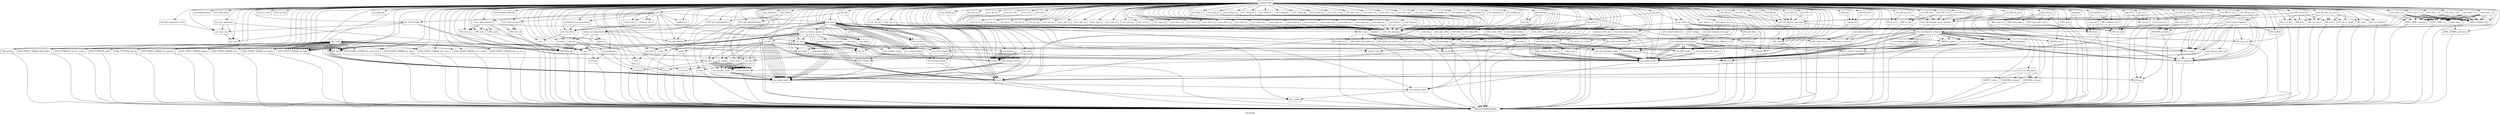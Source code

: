 digraph "Call graph" {
	label="Call graph";

	Node0x559e9788ca10 [shape=record,label="{external node}"];
	Node0x559e9788ca10 -> Node0x559e978a90b0;
	Node0x559e9788ca10 -> Node0x559e978e1b00;
	Node0x559e9788ca10 -> Node0x559e978a7a50;
	Node0x559e9788ca10 -> Node0x559e978a7ac0;
	Node0x559e9788ca10 -> Node0x559e978a7b30;
	Node0x559e9788ca10 -> Node0x559e978a7c40;
	Node0x559e9788ca10 -> Node0x559e978a7d50;
	Node0x559e9788ca10 -> Node0x559e978e1da0;
	Node0x559e9788ca10 -> Node0x559e978a7d80;
	Node0x559e9788ca10 -> Node0x559e978a7ed0;
	Node0x559e9788ca10 -> Node0x559e978a7f40;
	Node0x559e9788ca10 -> Node0x559e978a7fb0;
	Node0x559e9788ca10 -> Node0x559e978e1b30;
	Node0x559e9788ca10 -> Node0x559e978e1d30;
	Node0x559e9788ca10 -> Node0x559e978a7890;
	Node0x559e9788ca10 -> Node0x559e978a80f0;
	Node0x559e9788ca10 -> Node0x559e97904f50;
	Node0x559e9788ca10 -> Node0x559e97904ff0;
	Node0x559e9788ca10 -> Node0x559e979054a0;
	Node0x559e9788ca10 -> Node0x559e97905510;
	Node0x559e9788ca10 -> Node0x559e97905580;
	Node0x559e9788ca10 -> Node0x559e979055b0;
	Node0x559e9788ca10 -> Node0x559e97905720;
	Node0x559e9788ca10 -> Node0x559e97905750;
	Node0x559e9788ca10 -> Node0x559e979057c0;
	Node0x559e9788ca10 -> Node0x559e97905d10;
	Node0x559e9788ca10 -> Node0x559e97905db0;
	Node0x559e9788ca10 -> Node0x559e97905e20;
	Node0x559e9788ca10 -> Node0x559e97905ec0;
	Node0x559e9788ca10 -> Node0x559e97905ef0;
	Node0x559e9788ca10 -> Node0x559e97905f20;
	Node0x559e9788ca10 -> Node0x559e97880980;
	Node0x559e9788ca10 -> Node0x559e978809f0;
	Node0x559e9788ca10 -> Node0x559e97881420;
	Node0x559e9788ca10 -> Node0x559e97881490;
	Node0x559e9788ca10 -> Node0x559e97881570;
	Node0x559e9788ca10 -> Node0x559e978815a0;
	Node0x559e9788ca10 -> Node0x559e97881710;
	Node0x559e9788ca10 -> Node0x559e97881740;
	Node0x559e9788ca10 -> Node0x559e97881820;
	Node0x559e9788ca10 -> Node0x559e97881850;
	Node0x559e9788ca10 -> Node0x559e97b10110;
	Node0x559e9788ca10 -> Node0x559e97b10140;
	Node0x559e9788ca10 -> Node0x559e97b101f0;
	Node0x559e9788ca10 -> Node0x559e97b10260;
	Node0x559e9788ca10 -> Node0x559e97b102d0;
	Node0x559e9788ca10 -> Node0x559e97b10340;
	Node0x559e9788ca10 -> Node0x559e97b103b0;
	Node0x559e9788ca10 -> Node0x559e97b10420;
	Node0x559e9788ca10 -> Node0x559e97b10490;
	Node0x559e9788ca10 -> Node0x559e97b10500;
	Node0x559e9788ca10 -> Node0x559e97b10570;
	Node0x559e9788ca10 -> Node0x559e97b105e0;
	Node0x559e9788ca10 -> Node0x559e97b10650;
	Node0x559e9788ca10 -> Node0x559e97b106c0;
	Node0x559e9788ca10 -> Node0x559e97b10f40;
	Node0x559e9788ca10 -> Node0x559e97b10fb0;
	Node0x559e9788ca10 -> Node0x559e97b11020;
	Node0x559e9788ca10 -> Node0x559e97b11090;
	Node0x559e9788ca10 -> Node0x559e97b11400;
	Node0x559e9788ca10 -> Node0x559e97b114a0;
	Node0x559e9788ca10 -> Node0x559e97b11430;
	Node0x559e9788ca10 -> Node0x559e97b11580;
	Node0x559e9788ca10 -> Node0x559e97b11650;
	Node0x559e9788ca10 -> Node0x559e97b116c0;
	Node0x559e9788ca10 -> Node0x559e978a7cb0;
	Node0x559e9788ca10 -> Node0x559e978a7ba0;
	Node0x559e9788ca10 -> Node0x559e978a7900;
	Node0x559e9788ca10 -> Node0x559e97880c10;
	Node0x559e9788ca10 -> Node0x559e978e1ad0;
	Node0x559e9788ca10 -> Node0x559e97880d60;
	Node0x559e9788ca10 -> Node0x559e97880e40;
	Node0x559e9788ca10 -> Node0x559e97880eb0;
	Node0x559e9788ca10 -> Node0x559e978a79e0;
	Node0x559e9788ca10 -> Node0x559e97880fb0;
	Node0x559e9788ca10 -> Node0x559e978a8020;
	Node0x559e9788ca10 -> Node0x559e97881050;
	Node0x559e9788ca10 -> Node0x559e978a7e30;
	Node0x559e9788ca10 -> Node0x559e97881150;
	Node0x559e9788ca10 -> Node0x559e978811c0;
	Node0x559e9788ca10 -> Node0x559e97881290;
	Node0x559e9788ca10 -> Node0x559e97881330;
	Node0x559e9788ca10 -> Node0x559e978813a0;
	Node0x559e9788ca10 -> Node0x559e978e6380;
	Node0x559e9788ca10 -> Node0x559e978e6420;
	Node0x559e9788ca10 -> Node0x559e978e1c50;
	Node0x559e9788ca10 -> Node0x559e978e6490;
	Node0x559e9788ca10 -> Node0x559e978e6700;
	Node0x559e9788ca10 -> Node0x559e978a7970;
	Node0x559e9788ca10 -> Node0x559e978e6920;
	Node0x559e9788ca10 -> Node0x559e978e69c0;
	Node0x559e9788ca10 -> Node0x559e978e6a60;
	Node0x559e9788ca10 -> Node0x559e978e1cc0;
	Node0x559e9788ca10 -> Node0x559e978e72d0;
	Node0x559e9788ca10 -> Node0x559e978e73b0;
	Node0x559e9788ca10 -> Node0x559e978e7410;
	Node0x559e9788ca10 -> Node0x559e978e7650;
	Node0x559e9788ca10 -> Node0x559e978e7840;
	Node0x559e9788ca10 -> Node0x559e978e7870;
	Node0x559e9788ca10 -> Node0x559e978e7920;
	Node0x559e9788ca10 -> Node0x559e978e7aa0;
	Node0x559e9788ca10 -> Node0x559e978e1ba0;
	Node0x559e9788ca10 -> Node0x559e978e6b30;
	Node0x559e9788ca10 -> Node0x559e978e6730;
	Node0x559e9788ca10 -> Node0x559e97880d90;
	Node0x559e9788ca10 -> Node0x559e978e7bd0;
	Node0x559e9788ca10 -> Node0x559e978e8100;
	Node0x559e9788ca10 -> Node0x559e978e7c70;
	Node0x559e9788ca10 -> Node0x559e978e8360;
	Node0x559e9788ca10 -> Node0x559e978e7c00;
	Node0x559e9788ca10 -> Node0x559e978e8550;
	Node0x559e9788ca10 -> Node0x559e978e7d20;
	Node0x559e9788ca10 -> Node0x559e978e85f0;
	Node0x559e9788ca10 -> Node0x559e978e7d90;
	Node0x559e9788ca10 -> Node0x559e978e8750;
	Node0x559e9788ca10 -> Node0x559e978e7f10;
	Node0x559e9788ca10 -> Node0x559e978e88d0;
	Node0x559e9788ca10 -> Node0x559e978e7f80;
	Node0x559e9788ca10 -> Node0x559e978e89e0;
	Node0x559e9788ca10 -> Node0x559e978e7ff0;
	Node0x559e9788ca10 -> Node0x559e978e8ad0;
	Node0x559e9788ca10 -> Node0x559e978e8060;
	Node0x559e9788ca10 -> Node0x559e978e8170;
	Node0x559e9788ca10 -> Node0x559e978e8b70;
	Node0x559e9788ca10 -> Node0x559e978e81a0;
	Node0x559e9788ca10 -> Node0x559e978e8970;
	Node0x559e9788ca10 -> Node0x559e978e8690;
	Node0x559e9788ca10 -> Node0x559e978e8400;
	Node0x559e9788ca10 -> Node0x559e978e8390;
	Node0x559e9788ca10 -> Node0x559e978e84b0;
	Node0x559e9788ca10 -> Node0x559e978e8210;
	Node0x559e9788ca10 -> Node0x559e978e8de0;
	Node0x559e9788ca10 -> Node0x559e978e8eb0;
	Node0x559e9788ca10 -> Node0x559e978e8ee0;
	Node0x559e9788ca10 -> Node0x559e978e91e0;
	Node0x559e9788ca10 -> Node0x559e978e52d0;
	Node0x559e9788ca10 -> Node0x559e978e5300;
	Node0x559e9788ca10 -> Node0x559e978e5370;
	Node0x559e9788ca10 -> Node0x559e978e54a0;
	Node0x559e9788ca10 -> Node0x559e978e55f0;
	Node0x559e9788ca10 -> Node0x559e978e5620;
	Node0x559e9788ca10 -> Node0x559e978e5790;
	Node0x559e9788ca10 -> Node0x559e978e57c0;
	Node0x559e9788ca10 -> Node0x559e978e5830;
	Node0x559e9788ca10 -> Node0x559e978e5a00;
	Node0x559e9788ca10 -> Node0x559e978e5aa0;
	Node0x559e9788ca10 -> Node0x559e978e5b40;
	Node0x559e9788ca10 -> Node0x559e978e5be0;
	Node0x559e9788ca10 -> Node0x559e978e5c80;
	Node0x559e9788ca10 -> Node0x559e978e5d20;
	Node0x559e9788ca10 -> Node0x559e978e5dc0;
	Node0x559e9788ca10 -> Node0x559e978e5e60;
	Node0x559e9788ca10 -> Node0x559e978e5f00;
	Node0x559e9788ca10 -> Node0x559e978e5fa0;
	Node0x559e9788ca10 -> Node0x559e978e6040;
	Node0x559e9788ca10 -> Node0x559e978e60e0;
	Node0x559e9788ca10 -> Node0x559e978e6180;
	Node0x559e9788ca10 -> Node0x559e978e6220;
	Node0x559e9788ca10 -> Node0x559e9789dbe0;
	Node0x559e9788ca10 -> Node0x559e9789dc80;
	Node0x559e9788ca10 -> Node0x559e9789dd20;
	Node0x559e9788ca10 -> Node0x559e9789ddc0;
	Node0x559e9788ca10 -> Node0x559e9789de60;
	Node0x559e9788ca10 -> Node0x559e9789df00;
	Node0x559e9788ca10 -> Node0x559e9789dfa0;
	Node0x559e9788ca10 -> Node0x559e9789e040;
	Node0x559e9788ca10 -> Node0x559e9789e0e0;
	Node0x559e9788ca10 -> Node0x559e9789e180;
	Node0x559e9788ca10 -> Node0x559e9789e220;
	Node0x559e9788ca10 -> Node0x559e9789e2c0;
	Node0x559e9788ca10 -> Node0x559e9789e360;
	Node0x559e9788ca10 -> Node0x559e9789e400;
	Node0x559e9788ca10 -> Node0x559e9789e4a0;
	Node0x559e9788ca10 -> Node0x559e9789e540;
	Node0x559e9788ca10 -> Node0x559e9789e5e0;
	Node0x559e9788ca10 -> Node0x559e9789e680;
	Node0x559e9788ca10 -> Node0x559e9789e720;
	Node0x559e9788ca10 -> Node0x559e9789e7c0;
	Node0x559e9788ca10 -> Node0x559e9789e860;
	Node0x559e9788ca10 -> Node0x559e9789e900;
	Node0x559e9788ca10 -> Node0x559e9789e9a0;
	Node0x559e9788ca10 -> Node0x559e9789ea40;
	Node0x559e9788ca10 -> Node0x559e9789eae0;
	Node0x559e9788ca10 -> Node0x559e9789eb80;
	Node0x559e9788ca10 -> Node0x559e9789ec20;
	Node0x559e9788ca10 -> Node0x559e9789ecc0;
	Node0x559e9788ca10 -> Node0x559e9789ed60;
	Node0x559e9788ca10 -> Node0x559e9789ee00;
	Node0x559e9788ca10 -> Node0x559e9789eea0;
	Node0x559e9788ca10 -> Node0x559e9789ef40;
	Node0x559e9788ca10 -> Node0x559e9789efe0;
	Node0x559e9788ca10 -> Node0x559e9789f080;
	Node0x559e9788ca10 -> Node0x559e9789f120;
	Node0x559e9788ca10 -> Node0x559e9789f1c0;
	Node0x559e9788ca10 -> Node0x559e978e75e0;
	Node0x559e9788ca10 -> Node0x559e9789f290;
	Node0x559e9788ca10 -> Node0x559e9789f330;
	Node0x559e9788ca10 -> Node0x559e9789f3d0;
	Node0x559e9788ca10 -> Node0x559e9789f590;
	Node0x559e9788ca10 -> Node0x559e9789f5c0;
	Node0x559e9788ca10 -> Node0x559e9789f730;
	Node0x559e9788ca10 -> Node0x559e9789f830;
	Node0x559e9788ca10 -> Node0x559e9789f860;
	Node0x559e9788ca10 -> Node0x559e9789f9a0;
	Node0x559e9788ca10 -> Node0x559e9789fab0;
	Node0x559e9788ca10 -> Node0x559e9789fae0;
	Node0x559e9788ca10 -> Node0x559e9789fbe0;
	Node0x559e9788ca10 -> Node0x559e9789fd40;
	Node0x559e9788ca10 -> Node0x559e9789fdb0;
	Node0x559e9788ca10 -> Node0x559e9789ff10;
	Node0x559e9788ca10 -> Node0x559e9789ff40;
	Node0x559e9788ca10 -> Node0x559e978a0000;
	Node0x559e9788ca10 -> Node0x559e978a00c0;
	Node0x559e9788ca10 -> Node0x559e978a01c0;
	Node0x559e9788ca10 -> Node0x559e978a0340;
	Node0x559e9788ca10 -> Node0x559e978a0370;
	Node0x559e9788ca10 -> Node0x559e978a03e0;
	Node0x559e9788ca10 -> Node0x559e978a0530;
	Node0x559e9788ca10 -> Node0x559e978a05a0;
	Node0x559e9788ca10 -> Node0x559e978a06f0;
	Node0x559e9788ca10 -> Node0x559e978a0760;
	Node0x559e9788ca10 -> Node0x559e978a08f0;
	Node0x559e9788ca10 -> Node0x559e978a0990;
	Node0x559e9788ca10 -> Node0x559e978a0a00;
	Node0x559e9788ca10 -> Node0x559e978a0af0;
	Node0x559e9788ca10 -> Node0x559e978a0b20;
	Node0x559e9788ca10 -> Node0x559e978a0c20;
	Node0x559e9788ca10 -> Node0x559e978a0cc0;
	Node0x559e9788ca10 -> Node0x559e978a0c50;
	Node0x559e9788ca10 -> Node0x559e978a0e50;
	Node0x559e9788ca10 -> Node0x559e978a1090;
	Node0x559e9788ca10 -> Node0x559e978a1100;
	Node0x559e9788ca10 -> Node0x559e978a1130;
	Node0x559e9788ca10 -> Node0x559e978a11e0;
	Node0x559e9788ca10 -> Node0x559e978a13f0;
	Node0x559e9788ca10 -> Node0x559e978a1460;
	Node0x559e9788ca10 -> Node0x559e978a1490;
	Node0x559e9788ca10 -> Node0x559e978a16c0;
	Node0x559e9788ca10 -> Node0x559e978a1790;
	Node0x559e9788ca10 -> Node0x559e978a1890;
	Node0x559e9788ca10 -> Node0x559e978a18c0;
	Node0x559e9788ca10 -> Node0x559e978a1a40;
	Node0x559e9788ca10 -> Node0x559e978a1bc0;
	Node0x559e9788ca10 -> Node0x559e978a1d40;
	Node0x559e9788ca10 -> Node0x559e978a1ec0;
	Node0x559e9788ca10 -> Node0x559e9789f400;
	Node0x559e9788ca10 -> Node0x559e978a2360;
	Node0x559e9788ca10 -> Node0x559e978a2860;
	Node0x559e9788ca10 -> Node0x559e9789fc80;
	Node0x559e9788ca10 -> Node0x559e978a29f0;
	Node0x559e9788ca10 -> Node0x559e978a2b60;
	Node0x559e9788ca10 -> Node0x559e9796a1e0;
	Node0x559e9788ca10 -> Node0x559e9789fe50;
	Node0x559e9788ca10 -> Node0x559e9796a430;
	Node0x559e9788ca10 -> Node0x559e9796a4a0;
	Node0x559e9788ca10 -> Node0x559e9789fa40;
	Node0x559e9788ca10 -> Node0x559e9796a710;
	Node0x559e978e1b00 [shape=record,label="{main}"];
	Node0x559e978e1b00 -> Node0x559e978e1ad0;
	Node0x559e978e1b00 -> Node0x559e978e1ba0;
	Node0x559e978e1b00 -> Node0x559e978e1b30;
	Node0x559e978e1b00 -> Node0x559e978e1c50;
	Node0x559e978e1b00 -> Node0x559e978a90b0;
	Node0x559e978e1b00 -> Node0x559e978e1cc0;
	Node0x559e978e1b00 -> Node0x559e978e1d30;
	Node0x559e978e1b00 -> Node0x559e978e1da0;
	Node0x559e978e1b00 -> Node0x559e978a7890;
	Node0x559e978e1b00 -> Node0x559e978a7900;
	Node0x559e978e1b00 -> Node0x559e978a7970;
	Node0x559e978e1b00 -> Node0x559e978a79e0;
	Node0x559e978a90b0 [shape=record,label="{setup_tests}"];
	Node0x559e978a7a50 [shape=record,label="{llvm.dbg.declare}"];
	Node0x559e978a7ac0 [shape=record,label="{llvm.dbg.label}"];
	Node0x559e979054a0 [shape=record,label="{opt_getprog}"];
	Node0x559e97905510 [shape=record,label="{opt_init}"];
	Node0x559e97905510 -> Node0x559e97905580;
	Node0x559e97905510 -> Node0x559e978a80f0;
	Node0x559e97905510 -> Node0x559e978a7d50;
	Node0x559e97905510 -> Node0x559e978a7d50;
	Node0x559e97905510 -> Node0x559e978a7d50;
	Node0x559e97905510 -> Node0x559e979055b0;
	Node0x559e97905510 -> Node0x559e978a7d50;
	Node0x559e97905510 -> Node0x559e978a7d50;
	Node0x559e97905510 -> Node0x559e978a7d50;
	Node0x559e97905580 [shape=record,label="{opt_begin}"];
	Node0x559e979055b0 [shape=record,label="{strcmp}"];
	Node0x559e979055b0 -> Node0x559e978a6500;
	Node0x559e97905720 [shape=record,label="{opt_format_error}"];
	Node0x559e97905720 -> Node0x559e978a7d80;
	Node0x559e97905720 -> Node0x559e978a7d80;
	Node0x559e97905720 -> Node0x559e978a7d80;
	Node0x559e97905750 [shape=record,label="{opt_format}"];
	Node0x559e97905750 -> Node0x559e97905720;
	Node0x559e97905750 -> Node0x559e97905720;
	Node0x559e97905750 -> Node0x559e97905720;
	Node0x559e97905750 -> Node0x559e979055b0;
	Node0x559e97905750 -> Node0x559e979055b0;
	Node0x559e97905750 -> Node0x559e97905720;
	Node0x559e97905750 -> Node0x559e97905720;
	Node0x559e97905750 -> Node0x559e97905720;
	Node0x559e97905750 -> Node0x559e97905720;
	Node0x559e97905750 -> Node0x559e97905720;
	Node0x559e97905750 -> Node0x559e97905720;
	Node0x559e97905750 -> Node0x559e979055b0;
	Node0x559e97905750 -> Node0x559e979055b0;
	Node0x559e97905750 -> Node0x559e97905720;
	Node0x559e97905750 -> Node0x559e979055b0;
	Node0x559e97905750 -> Node0x559e979055b0;
	Node0x559e97905750 -> Node0x559e97905720;
	Node0x559e97905750 -> Node0x559e979055b0;
	Node0x559e97905750 -> Node0x559e979055b0;
	Node0x559e97905750 -> Node0x559e979055b0;
	Node0x559e97905750 -> Node0x559e979055b0;
	Node0x559e97905750 -> Node0x559e97905720;
	Node0x559e979057c0 [shape=record,label="{opt_cipher}"];
	Node0x559e979057c0 -> Node0x559e97905d10;
	Node0x559e979057c0 -> Node0x559e978a7d80;
	Node0x559e97905db0 [shape=record,label="{opt_md}"];
	Node0x559e97905db0 -> Node0x559e97905e20;
	Node0x559e97905db0 -> Node0x559e978a7d80;
	Node0x559e978e5930 [shape=record,label="{test_fail_message}"];
	Node0x559e978e5930 -> Node0x559e978e9180;
	Node0x559e978e5a00 [shape=record,label="{test_int_ne}"];
	Node0x559e978e5a00 -> Node0x559e978e5930;
	Node0x559e978e5aa0 [shape=record,label="{test_int_lt}"];
	Node0x559e978e5aa0 -> Node0x559e978e5930;
	Node0x559e978e5b40 [shape=record,label="{test_int_le}"];
	Node0x559e978e5b40 -> Node0x559e978e5930;
	Node0x559e978e5be0 [shape=record,label="{test_int_gt}"];
	Node0x559e978e5be0 -> Node0x559e978e5930;
	Node0x559e978e5c80 [shape=record,label="{test_int_ge}"];
	Node0x559e978e5c80 -> Node0x559e978e5930;
	Node0x559e978e5d20 [shape=record,label="{test_uint_eq}"];
	Node0x559e978e5d20 -> Node0x559e978e5930;
	Node0x559e978e5dc0 [shape=record,label="{test_uint_ne}"];
	Node0x559e978e5dc0 -> Node0x559e978e5930;
	Node0x559e978e5e60 [shape=record,label="{test_uint_lt}"];
	Node0x559e978e5e60 -> Node0x559e978e5930;
	Node0x559e978e5f00 [shape=record,label="{test_uint_le}"];
	Node0x559e978e5f00 -> Node0x559e978e5930;
	Node0x559e978e5fa0 [shape=record,label="{test_uint_gt}"];
	Node0x559e978e5fa0 -> Node0x559e978e5930;
	Node0x559e978e6040 [shape=record,label="{test_uint_ge}"];
	Node0x559e978e6040 -> Node0x559e978e5930;
	Node0x559e978e60e0 [shape=record,label="{test_char_eq}"];
	Node0x559e978e60e0 -> Node0x559e978e5930;
	Node0x559e978e6180 [shape=record,label="{test_char_ne}"];
	Node0x559e978e6180 -> Node0x559e978e5930;
	Node0x559e978e6220 [shape=record,label="{test_char_lt}"];
	Node0x559e978e6220 -> Node0x559e978e5930;
	Node0x559e9789e0e0 [shape=record,label="{test_uchar_ge}"];
	Node0x559e9789e0e0 -> Node0x559e978e5930;
	Node0x559e9789e180 [shape=record,label="{test_long_eq}"];
	Node0x559e9789e180 -> Node0x559e978e5930;
	Node0x559e9789e220 [shape=record,label="{test_long_ne}"];
	Node0x559e9789e220 -> Node0x559e978e5930;
	Node0x559e9789e2c0 [shape=record,label="{test_long_lt}"];
	Node0x559e9789e2c0 -> Node0x559e978e5930;
	Node0x559e9789e360 [shape=record,label="{test_long_le}"];
	Node0x559e9789e360 -> Node0x559e978e5930;
	Node0x559e9789e400 [shape=record,label="{test_long_gt}"];
	Node0x559e9789e400 -> Node0x559e978e5930;
	Node0x559e9789e4a0 [shape=record,label="{test_long_ge}"];
	Node0x559e9789e4a0 -> Node0x559e978e5930;
	Node0x559e9789e540 [shape=record,label="{test_ulong_eq}"];
	Node0x559e9789e540 -> Node0x559e978e5930;
	Node0x559e9789e5e0 [shape=record,label="{test_ulong_ne}"];
	Node0x559e9789e5e0 -> Node0x559e978e5930;
	Node0x559e9789e680 [shape=record,label="{test_ulong_lt}"];
	Node0x559e9789e680 -> Node0x559e978e5930;
	Node0x559e9789e720 [shape=record,label="{test_ulong_le}"];
	Node0x559e9789e720 -> Node0x559e978e5930;
	Node0x559e978a7f40 [shape=record,label="{llvm.va_end}"];
	Node0x559e978a7fb0 [shape=record,label="{test_printf_stdout}"];
	Node0x559e978a7fb0 -> Node0x559e978a8020;
	Node0x559e978e1b30 [shape=record,label="{test_printf_stderr}"];
	Node0x559e978e1b30 -> Node0x559e978a7e30;
	Node0x559e978e1d30 [shape=record,label="{cleanup_tests}"];
	Node0x559e97905d10 [shape=record,label="{EVP_get_cipherbyname}"];
	Node0x559e97905d10 -> Node0x559e978a6500;
	Node0x559e978a7890 [shape=record,label="{test_get_options}"];
	Node0x559e978a80f0 [shape=record,label="{opt_progname}"];
	Node0x559e978a80f0 -> Node0x559e97904f50;
	Node0x559e978a80f0 -> Node0x559e97904ff0;
	Node0x559e97904f50 [shape=record,label="{strlen}"];
	Node0x559e97904f50 -> Node0x559e978a6500;
	Node0x559e97904ff0 [shape=record,label="{strncpy}"];
	Node0x559e97904ff0 -> Node0x559e978a6500;
	Node0x559e978e84b0 [shape=record,label="{BIO_copy_next_retry}"];
	Node0x559e978e84b0 -> Node0x559e978a6500;
	Node0x559e978e8210 [shape=record,label="{BIO_get_data}"];
	Node0x559e978e8210 -> Node0x559e978a6500;
	Node0x559e978e82c0 [shape=record,label="{write_string}"];
	Node0x559e978e82c0 -> Node0x559e978e8de0;
	Node0x559e978e8de0 [shape=record,label="{BIO_write_ex}"];
	Node0x559e978e8de0 -> Node0x559e978a6500;
	Node0x559e978e8eb0 [shape=record,label="{test_fail_message_prefix}"];
	Node0x559e978e8eb0 -> Node0x559e978e1b30;
	Node0x559e978e8eb0 -> Node0x559e978e1b30;
	Node0x559e978e8eb0 -> Node0x559e978e1b30;
	Node0x559e978e8eb0 -> Node0x559e978e1b30;
	Node0x559e978e8eb0 -> Node0x559e978e1b30;
	Node0x559e978e8eb0 -> Node0x559e978e1b30;
	Node0x559e978e8ee0 [shape=record,label="{test_info_c90}"];
	Node0x559e978e8ee0 -> Node0x559e978e9180;
	Node0x559e978e9180 [shape=record,label="{test_fail_message_va}"];
	Node0x559e978e9180 -> Node0x559e978e8eb0;
	Node0x559e978e9180 -> Node0x559e978a7e30;
	Node0x559e978e9180 -> Node0x559e978e1b30;
	Node0x559e978e9180 -> Node0x559e97881290;
	Node0x559e978e91e0 [shape=record,label="{test_info}"];
	Node0x559e978e91e0 -> Node0x559e978e9180;
	Node0x559e978e52d0 [shape=record,label="{test_error_c90}"];
	Node0x559e978e52d0 -> Node0x559e978e9180;
	Node0x559e978e52d0 -> Node0x559e978e1b30;
	Node0x559e978e5300 [shape=record,label="{test_error}"];
	Node0x559e978e5300 -> Node0x559e978e9180;
	Node0x559e978e5300 -> Node0x559e978e1b30;
	Node0x559e978e5370 [shape=record,label="{test_perror}"];
	Node0x559e978e5370 -> Node0x559e97880980;
	Node0x559e978e5370 -> Node0x559e978e54a0;
	Node0x559e978e5370 -> Node0x559e978e5300;
	Node0x559e978e54a0 [shape=record,label="{strerror}"];
	Node0x559e978e54a0 -> Node0x559e978a6500;
	Node0x559e978e55f0 [shape=record,label="{test_note}"];
	Node0x559e978e55f0 -> Node0x559e978a7e30;
	Node0x559e978e55f0 -> Node0x559e978e1b30;
	Node0x559e978e55f0 -> Node0x559e97881290;
	Node0x559e978e5620 [shape=record,label="{test_skip}"];
	Node0x559e978e5620 -> Node0x559e978e9180;
	Node0x559e978e5790 [shape=record,label="{test_skip_c90}"];
	Node0x559e978e5790 -> Node0x559e978e9180;
	Node0x559e978e5790 -> Node0x559e978e1b30;
	Node0x559e978e57c0 [shape=record,label="{test_openssl_errors}"];
	Node0x559e978e57c0 -> Node0x559e978e73b0;
	Node0x559e978e57c0 -> Node0x559e978e72d0;
	Node0x559e978e5830 [shape=record,label="{test_int_eq}"];
	Node0x559e978e5830 -> Node0x559e978e5930;
	Node0x559e978a7b30 [shape=record,label="{test_get_argument_count}"];
	Node0x559e978a7b30 -> Node0x559e978a7ba0;
	Node0x559e978a7c40 [shape=record,label="{test_get_argument}"];
	Node0x559e978a7c40 -> Node0x559e978a7cb0;
	Node0x559e978a7c40 -> Node0x559e978a7d50;
	Node0x559e978a7c40 -> Node0x559e978a7ba0;
	Node0x559e978a7d50 [shape=record,label="{OPENSSL_die}"];
	Node0x559e978a7d50 -> Node0x559e978a6500;
	Node0x559e978e1da0 [shape=record,label="{opt_check_usage}"];
	Node0x559e978e1da0 -> Node0x559e978a7cb0;
	Node0x559e978e1da0 -> Node0x559e978a7ba0;
	Node0x559e978e1da0 -> Node0x559e978e1b30;
	Node0x559e978e1da0 -> Node0x559e978e1b30;
	Node0x559e978a7d80 [shape=record,label="{opt_printf_stderr}"];
	Node0x559e978a7d80 -> Node0x559e978a7e30;
	Node0x559e978a7ed0 [shape=record,label="{llvm.va_start}"];
	Node0x559e978a2930 [shape=record,label="{test_bignum_header_line}"];
	Node0x559e978a2930 -> Node0x559e978e1b30;
	Node0x559e978a2af0 [shape=record,label="{test_bignum_zero_print}"];
	Node0x559e978a2af0 -> Node0x559e9796a2b0;
	Node0x559e978a2af0 -> Node0x559e978e1b30;
	Node0x559e978a2b60 [shape=record,label="{BN_bn2binpad}"];
	Node0x559e978a2b60 -> Node0x559e978a6500;
	Node0x559e9796a170 [shape=record,label="{convert_bn_memory}"];
	Node0x559e9796a170 -> Node0x559e9789fdb0;
	Node0x559e9796a170 -> Node0x559e9796a380;
	Node0x559e9796a170 -> Node0x559e978a01c0;
	Node0x559e9796a170 -> Node0x559e978a01c0;
	Node0x559e9796a170 -> Node0x559e978a01c0;
	Node0x559e9796a170 -> Node0x559e97904f50;
	Node0x559e9796a170 -> Node0x559e97880c10;
	Node0x559e9796a1e0 [shape=record,label="{CRYPTO_free}"];
	Node0x559e9796a1e0 -> Node0x559e978a6500;
	Node0x559e9796a380 [shape=record,label="{hex_convert_memory}"];
	Node0x559e9796a2b0 [shape=record,label="{test_bignum_zero_null}"];
	Node0x559e9796a2b0 -> Node0x559e978a01c0;
	Node0x559e9789fe50 [shape=record,label="{test_fail_bignum_mono_message}"];
	Node0x559e9789fe50 -> Node0x559e978a2900;
	Node0x559e9789fe50 -> Node0x559e978e1b30;
	Node0x559e9796a430 [shape=record,label="{test_output_bignum}"];
	Node0x559e9796a430 -> Node0x559e9789fdb0;
	Node0x559e9796a430 -> Node0x559e9796a2b0;
	Node0x559e9796a430 -> Node0x559e978e1b30;
	Node0x559e9796a430 -> Node0x559e978a29f0;
	Node0x559e9796a430 -> Node0x559e9796a4a0;
	Node0x559e9796a430 -> Node0x559e9796a380;
	Node0x559e9796a430 -> Node0x559e978a01c0;
	Node0x559e9796a430 -> Node0x559e978e1b30;
	Node0x559e9796a430 -> Node0x559e978a2900;
	Node0x559e9796a4a0 [shape=record,label="{BN_bn2bin}"];
	Node0x559e9796a4a0 -> Node0x559e978a6500;
	Node0x559e9789fa40 [shape=record,label="{test_fail_memory_message}"];
	Node0x559e9789fa40 -> Node0x559e9796a6e0;
	Node0x559e9789fa40 -> Node0x559e978e1b30;
	Node0x559e9796a6e0 [shape=record,label="{test_fail_memory_common}"];
	Node0x559e9796a6e0 -> Node0x559e978e8eb0;
	Node0x559e9796a6e0 -> Node0x559e9796a780;
	Node0x559e9796a6e0 -> Node0x559e978a21e0;
	Node0x559e9796a6e0 -> Node0x559e9796a780;
	Node0x559e9796a6e0 -> Node0x559e9796a780;
	Node0x559e9796a6e0 -> Node0x559e9789f9a0;
	Node0x559e9796a6e0 -> Node0x559e978a21e0;
	Node0x559e9796a6e0 -> Node0x559e9796a380;
	Node0x559e9796a6e0 -> Node0x559e9796a380;
	Node0x559e9796a6e0 -> Node0x559e978e1b30;
	Node0x559e9796a6e0 -> Node0x559e9796a780;
	Node0x559e9796a6e0 -> Node0x559e978e1b30;
	Node0x559e9796a6e0 -> Node0x559e9796a780;
	Node0x559e9796a6e0 -> Node0x559e978e1b30;
	Node0x559e9796a6e0 -> Node0x559e978e1b30;
	Node0x559e9796a6e0 -> Node0x559e97881290;
	Node0x559e9796a780 [shape=record,label="{test_memory_null_empty}"];
	Node0x559e9796a780 -> Node0x559e978e1b30;
	Node0x559e9796a780 -> Node0x559e978e1b30;
	Node0x559e9796a710 [shape=record,label="{test_output_memory}"];
	Node0x559e9796a710 -> Node0x559e9796a6e0;
	Node0x559e97905e20 [shape=record,label="{EVP_get_digestbyname}"];
	Node0x559e97905e20 -> Node0x559e978a6500;
	Node0x559e97905ec0 [shape=record,label="{opt_pair}"];
	Node0x559e97905ec0 -> Node0x559e979055b0;
	Node0x559e97905ec0 -> Node0x559e978a7d80;
	Node0x559e97905ec0 -> Node0x559e978a7d80;
	Node0x559e97905ef0 [shape=record,label="{opt_int}"];
	Node0x559e97905ef0 -> Node0x559e97905f20;
	Node0x559e97905ef0 -> Node0x559e978a7d80;
	Node0x559e97905f20 [shape=record,label="{opt_long}"];
	Node0x559e97905f20 -> Node0x559e97880980;
	Node0x559e97905f20 -> Node0x559e97880980;
	Node0x559e97905f20 -> Node0x559e978809f0;
	Node0x559e97905f20 -> Node0x559e97880980;
	Node0x559e97905f20 -> Node0x559e97880980;
	Node0x559e97905f20 -> Node0x559e97880b80;
	Node0x559e97905f20 -> Node0x559e97880980;
	Node0x559e97905f20 -> Node0x559e97880980;
	Node0x559e97880980 [shape=record,label="{__errno_location}"];
	Node0x559e97880980 -> Node0x559e978a6500;
	Node0x559e978809f0 [shape=record,label="{strtol}"];
	Node0x559e978809f0 -> Node0x559e978a6500;
	Node0x559e97880b80 [shape=record,label="{opt_number_error}"];
	Node0x559e97880b80 -> Node0x559e97904f50;
	Node0x559e97880b80 -> Node0x559e97881490;
	Node0x559e97880b80 -> Node0x559e978a7d80;
	Node0x559e97880b80 -> Node0x559e978a7d80;
	Node0x559e97881420 [shape=record,label="{llvm.memset.p0i8.i64}"];
	Node0x559e97881490 [shape=record,label="{strncmp}"];
	Node0x559e97881490 -> Node0x559e978a6500;
	Node0x559e97881570 [shape=record,label="{opt_imax}"];
	Node0x559e97881570 -> Node0x559e97880980;
	Node0x559e97881570 -> Node0x559e97880980;
	Node0x559e97881570 -> Node0x559e978815a0;
	Node0x559e97881570 -> Node0x559e97880980;
	Node0x559e97881570 -> Node0x559e97880980;
	Node0x559e97881570 -> Node0x559e97880b80;
	Node0x559e97881570 -> Node0x559e97880980;
	Node0x559e97881570 -> Node0x559e97880980;
	Node0x559e978815a0 [shape=record,label="{strtoimax}"];
	Node0x559e978815a0 -> Node0x559e978a6500;
	Node0x559e97881710 [shape=record,label="{opt_umax}"];
	Node0x559e97881710 -> Node0x559e97880980;
	Node0x559e97881710 -> Node0x559e97880980;
	Node0x559e97881710 -> Node0x559e97881740;
	Node0x559e97881710 -> Node0x559e97880980;
	Node0x559e97881710 -> Node0x559e97880980;
	Node0x559e97881710 -> Node0x559e97880b80;
	Node0x559e97881710 -> Node0x559e97880980;
	Node0x559e97881710 -> Node0x559e97880980;
	Node0x559e97881740 [shape=record,label="{strtoumax}"];
	Node0x559e97881740 -> Node0x559e978a6500;
	Node0x559e97881820 [shape=record,label="{opt_ulong}"];
	Node0x559e97881820 -> Node0x559e97880980;
	Node0x559e97881820 -> Node0x559e97880980;
	Node0x559e97881820 -> Node0x559e97881850;
	Node0x559e97881820 -> Node0x559e97880980;
	Node0x559e97881820 -> Node0x559e97880980;
	Node0x559e97881820 -> Node0x559e97880b80;
	Node0x559e97881820 -> Node0x559e97880980;
	Node0x559e97881820 -> Node0x559e97880980;
	Node0x559e97881850 [shape=record,label="{strtoul}"];
	Node0x559e97881850 -> Node0x559e978a6500;
	Node0x559e97b10110 [shape=record,label="{opt_verify}"];
	Node0x559e97b10110 -> Node0x559e978a7d50;
	Node0x559e97b10110 -> Node0x559e978a7d50;
	Node0x559e97b10110 -> Node0x559e978a7d50;
	Node0x559e97b10110 -> Node0x559e97b10140;
	Node0x559e97b10110 -> Node0x559e97b101f0;
	Node0x559e97b10110 -> Node0x559e97b10140;
	Node0x559e97b10110 -> Node0x559e978a7d80;
	Node0x559e97b10110 -> Node0x559e97b10260;
	Node0x559e97b10110 -> Node0x559e97b10140;
	Node0x559e97b10110 -> Node0x559e97b102d0;
	Node0x559e97b10110 -> Node0x559e97b10140;
	Node0x559e97b10110 -> Node0x559e978a7d80;
	Node0x559e97b10110 -> Node0x559e97b10340;
	Node0x559e97b10110 -> Node0x559e97b103b0;
	Node0x559e97b10110 -> Node0x559e97b10420;
	Node0x559e97b10110 -> Node0x559e97b10140;
	Node0x559e97b10110 -> Node0x559e978a7d80;
	Node0x559e97b10110 -> Node0x559e97b10140;
	Node0x559e97b10110 -> Node0x559e97b10490;
	Node0x559e97b10110 -> Node0x559e97b10140;
	Node0x559e97b10110 -> Node0x559e978a7d80;
	Node0x559e97b10110 -> Node0x559e97b10500;
	Node0x559e97b10110 -> Node0x559e97b10140;
	Node0x559e97b10110 -> Node0x559e97b10570;
	Node0x559e97b10110 -> Node0x559e97b105e0;
	Node0x559e97b10110 -> Node0x559e97b10140;
	Node0x559e97b10110 -> Node0x559e97b10570;
	Node0x559e97b10110 -> Node0x559e97b10650;
	Node0x559e97b10110 -> Node0x559e97b10140;
	Node0x559e97b10110 -> Node0x559e97881570;
	Node0x559e97b10110 -> Node0x559e97b10140;
	Node0x559e97b10110 -> Node0x559e978a7d80;
	Node0x559e97b10110 -> Node0x559e97b106c0;
	Node0x559e97b10110 -> Node0x559e97b10140;
	Node0x559e97b10110 -> Node0x559e97b10f40;
	Node0x559e97b10110 -> Node0x559e97b10140;
	Node0x559e97b10110 -> Node0x559e97b10fb0;
	Node0x559e97b10110 -> Node0x559e97b10140;
	Node0x559e97b10110 -> Node0x559e97b11020;
	Node0x559e97b10110 -> Node0x559e97b11090;
	Node0x559e97b10110 -> Node0x559e97b11090;
	Node0x559e97b10110 -> Node0x559e97b11090;
	Node0x559e97b10110 -> Node0x559e97b11090;
	Node0x559e97b10110 -> Node0x559e97b11090;
	Node0x559e97b10110 -> Node0x559e97b11090;
	Node0x559e97b10110 -> Node0x559e97b11090;
	Node0x559e97b10110 -> Node0x559e97b11090;
	Node0x559e97b10110 -> Node0x559e97b11090;
	Node0x559e97b10110 -> Node0x559e97b11090;
	Node0x559e97b10110 -> Node0x559e97b11090;
	Node0x559e97b10110 -> Node0x559e97b11090;
	Node0x559e97b10110 -> Node0x559e97b11090;
	Node0x559e97b10110 -> Node0x559e97b11090;
	Node0x559e97b10110 -> Node0x559e97b11090;
	Node0x559e97b10110 -> Node0x559e97b11090;
	Node0x559e97b10110 -> Node0x559e97b11090;
	Node0x559e97b10110 -> Node0x559e97b11090;
	Node0x559e97b10110 -> Node0x559e97b11090;
	Node0x559e97b10110 -> Node0x559e97b11090;
	Node0x559e97b10140 [shape=record,label="{opt_arg}"];
	Node0x559e97b101f0 [shape=record,label="{OBJ_txt2obj}"];
	Node0x559e97b101f0 -> Node0x559e978a6500;
	Node0x559e97b10260 [shape=record,label="{X509_VERIFY_PARAM_add0_policy}"];
	Node0x559e97b10260 -> Node0x559e978a6500;
	Node0x559e97b102d0 [shape=record,label="{X509_PURPOSE_get_by_sname}"];
	Node0x559e97b102d0 -> Node0x559e978a6500;
	Node0x559e97b10340 [shape=record,label="{X509_PURPOSE_get0}"];
	Node0x559e97b10340 -> Node0x559e978a6500;
	Node0x559e978e6b00 [shape=record,label="{process_shared_options}"];
	Node0x559e978e6b00 -> Node0x559e97905580;
	Node0x559e978e6b00 -> Node0x559e97b11400;
	Node0x559e978e6b00 -> Node0x559e978a7890;
	Node0x559e978e6b00 -> Node0x559e978a7900;
	Node0x559e978e6b00 -> Node0x559e97b11650;
	Node0x559e978e6b00 -> Node0x559e97b10140;
	Node0x559e978e6b00 -> Node0x559e97b11650;
	Node0x559e978e6b00 -> Node0x559e97b10140;
	Node0x559e978e6b00 -> Node0x559e97905ef0;
	Node0x559e978e6b00 -> Node0x559e97b10140;
	Node0x559e978e6b00 -> Node0x559e97905ef0;
	Node0x559e978e6b00 -> Node0x559e97b10140;
	Node0x559e978e6b00 -> Node0x559e97905ef0;
	Node0x559e978e6b00 -> Node0x559e978e64c0;
	Node0x559e978e6b00 -> Node0x559e978e7260;
	Node0x559e978e6d40 [shape=record,label="{test_verdict}"];
	Node0x559e978e6d40 -> Node0x559e97881150;
	Node0x559e978e6d40 -> Node0x559e97881290;
	Node0x559e978e6d40 -> Node0x559e978a7fb0;
	Node0x559e978e6d40 -> Node0x559e978a8020;
	Node0x559e978e6d40 -> Node0x559e978a7fb0;
	Node0x559e978e6d40 -> Node0x559e978a7fb0;
	Node0x559e978e6d40 -> Node0x559e97881150;
	Node0x559e978e6db0 [shape=record,label="{finalize}"];
	Node0x559e978e6db0 -> Node0x559e978e72d0;
	Node0x559e978e6db0 -> Node0x559e978e73b0;
	Node0x559e978e7230 [shape=record,label="{gcd}"];
	Node0x559e978e72d0 [shape=record,label="{ERR_clear_error}"];
	Node0x559e978e72d0 -> Node0x559e978a6500;
	Node0x559e978e73b0 [shape=record,label="{ERR_print_errors_cb}"];
	Node0x559e978e73b0 -> Node0x559e978a6500;
	Node0x559e978e7260 [shape=record,label="{check_single_test_params}"];
	Node0x559e978e7260 -> Node0x559e979055b0;
	Node0x559e978e7260 -> Node0x559e97b10570;
	Node0x559e978e7260 -> Node0x559e978e1b30;
	Node0x559e978e7260 -> Node0x559e978e1b30;
	Node0x559e978e7260 -> Node0x559e978e1b30;
	Node0x559e978e7410 [shape=record,label="{glue_strings}"];
	Node0x559e978e7410 -> Node0x559e97904f50;
	Node0x559e978e7410 -> Node0x559e978e7650;
	Node0x559e978e7410 -> Node0x559e978e75e0;
	Node0x559e978e7410 -> Node0x559e97880c10;
	Node0x559e978e7410 -> Node0x559e97904f50;
	Node0x559e97b103b0 [shape=record,label="{X509_PURPOSE_get_id}"];
	Node0x559e97b103b0 -> Node0x559e978a6500;
	Node0x559e97b10420 [shape=record,label="{X509_VERIFY_PARAM_set_purpose}"];
	Node0x559e97b10420 -> Node0x559e978a6500;
	Node0x559e97b10490 [shape=record,label="{X509_VERIFY_PARAM_lookup}"];
	Node0x559e97b10490 -> Node0x559e978a6500;
	Node0x559e97b10500 [shape=record,label="{X509_VERIFY_PARAM_set1}"];
	Node0x559e97b10500 -> Node0x559e978a6500;
	Node0x559e97b10570 [shape=record,label="{atoi}"];
	Node0x559e97b10570 -> Node0x559e978a6500;
	Node0x559e97b105e0 [shape=record,label="{X509_VERIFY_PARAM_set_depth}"];
	Node0x559e97b105e0 -> Node0x559e978a6500;
	Node0x559e97b10650 [shape=record,label="{X509_VERIFY_PARAM_set_auth_level}"];
	Node0x559e97b10650 -> Node0x559e978a6500;
	Node0x559e97b106c0 [shape=record,label="{X509_VERIFY_PARAM_set_time}"];
	Node0x559e97b106c0 -> Node0x559e978a6500;
	Node0x559e97b10f40 [shape=record,label="{X509_VERIFY_PARAM_set1_host}"];
	Node0x559e97b10f40 -> Node0x559e978a6500;
	Node0x559e97b10fb0 [shape=record,label="{X509_VERIFY_PARAM_set1_email}"];
	Node0x559e97b10fb0 -> Node0x559e978a6500;
	Node0x559e97b11020 [shape=record,label="{X509_VERIFY_PARAM_set1_ip_asc}"];
	Node0x559e97b11020 -> Node0x559e978a6500;
	Node0x559e97b11090 [shape=record,label="{X509_VERIFY_PARAM_set_flags}"];
	Node0x559e97b11090 -> Node0x559e978a6500;
	Node0x559e97b11400 [shape=record,label="{opt_next}"];
	Node0x559e97b11400 -> Node0x559e979055b0;
	Node0x559e97b11400 -> Node0x559e97b114a0;
	Node0x559e97b11400 -> Node0x559e979055b0;
	Node0x559e97b11400 -> Node0x559e978a7d80;
	Node0x559e97b11400 -> Node0x559e978a7d80;
	Node0x559e97b11400 -> Node0x559e97b11430;
	Node0x559e97b11400 -> Node0x559e978a7d80;
	Node0x559e97b11400 -> Node0x559e97905ef0;
	Node0x559e97b11400 -> Node0x559e978a7d80;
	Node0x559e97b11400 -> Node0x559e97881570;
	Node0x559e97b11400 -> Node0x559e978a7d80;
	Node0x559e97b11400 -> Node0x559e97881710;
	Node0x559e97b11400 -> Node0x559e978a7d80;
	Node0x559e97b11400 -> Node0x559e97905f20;
	Node0x559e97b11400 -> Node0x559e978a7d80;
	Node0x559e97b11400 -> Node0x559e97881820;
	Node0x559e97b11400 -> Node0x559e978a7d80;
	Node0x559e97b11400 -> Node0x559e97905750;
	Node0x559e97b11400 -> Node0x559e978a7d80;
	Node0x559e97b11400 -> Node0x559e978a7d80;
	Node0x559e97b114a0 [shape=record,label="{strchr}"];
	Node0x559e97b114a0 -> Node0x559e978a6500;
	Node0x559e97b11430 [shape=record,label="{opt_isdir}"];
	Node0x559e97b11430 -> Node0x559e97b11580;
	Node0x559e97b11580 [shape=record,label="{stat}"];
	Node0x559e97b11580 -> Node0x559e978a6500;
	Node0x559e97b11650 [shape=record,label="{opt_flag}"];
	Node0x559e97b116c0 [shape=record,label="{opt_unknown}"];
	Node0x559e978a7cb0 [shape=record,label="{opt_rest}"];
	Node0x559e978a7ba0 [shape=record,label="{opt_num_rest}"];
	Node0x559e978a7ba0 -> Node0x559e978a7cb0;
	Node0x559e978a7900 [shape=record,label="{opt_help}"];
	Node0x559e978a7900 -> Node0x559e97904f50;
	Node0x559e978a7900 -> Node0x559e97880c80;
	Node0x559e978a7900 -> Node0x559e97904f50;
	Node0x559e978a7900 -> Node0x559e978a7d50;
	Node0x559e978a7900 -> Node0x559e978a7d80;
	Node0x559e978a7900 -> Node0x559e978a7d80;
	Node0x559e978a7900 -> Node0x559e978a7d80;
	Node0x559e978a7900 -> Node0x559e97880c10;
	Node0x559e978a7900 -> Node0x559e97904f50;
	Node0x559e978a7900 -> Node0x559e97880c80;
	Node0x559e978a7900 -> Node0x559e97880c10;
	Node0x559e978a7900 -> Node0x559e97904f50;
	Node0x559e978a7900 -> Node0x559e978a7d80;
	Node0x559e978a7900 -> Node0x559e978a7d80;
	Node0x559e97880c80 [shape=record,label="{valtype2param}"];
	Node0x559e97880c10 [shape=record,label="{strcpy}"];
	Node0x559e97880c10 -> Node0x559e978a6500;
	Node0x559e978e1ad0 [shape=record,label="{test_open_streams}"];
	Node0x559e978e1ad0 -> Node0x559e97880d60;
	Node0x559e978e1ad0 -> Node0x559e97880d60;
	Node0x559e978e1ad0 -> Node0x559e97880d90;
	Node0x559e978e1ad0 -> Node0x559e97880e40;
	Node0x559e978e1ad0 -> Node0x559e97880eb0;
	Node0x559e978e1ad0 -> Node0x559e978a7d50;
	Node0x559e978e1ad0 -> Node0x559e978a7d50;
	Node0x559e97880d60 [shape=record,label="{BIO_new_fp}"];
	Node0x559e97880d60 -> Node0x559e978a6500;
	Node0x559e97880e40 [shape=record,label="{BIO_new}"];
	Node0x559e97880e40 -> Node0x559e978a6500;
	Node0x559e97880eb0 [shape=record,label="{BIO_push}"];
	Node0x559e97880eb0 -> Node0x559e978a6500;
	Node0x559e978a79e0 [shape=record,label="{test_close_streams}"];
	Node0x559e978a79e0 -> Node0x559e97880fb0;
	Node0x559e978a79e0 -> Node0x559e97880fb0;
	Node0x559e97880fb0 [shape=record,label="{BIO_free_all}"];
	Node0x559e97880fb0 -> Node0x559e978a6500;
	Node0x559e978a8020 [shape=record,label="{test_vprintf_stdout}"];
	Node0x559e978a8020 -> Node0x559e97881050;
	Node0x559e97881050 [shape=record,label="{BIO_vprintf}"];
	Node0x559e97881050 -> Node0x559e978a6500;
	Node0x559e978a7e30 [shape=record,label="{test_vprintf_stderr}"];
	Node0x559e978a7e30 -> Node0x559e97881050;
	Node0x559e97881150 [shape=record,label="{test_flush_stdout}"];
	Node0x559e97881150 -> Node0x559e978811c0;
	Node0x559e978811c0 [shape=record,label="{BIO_ctrl}"];
	Node0x559e978811c0 -> Node0x559e978a6500;
	Node0x559e97881290 [shape=record,label="{test_flush_stderr}"];
	Node0x559e97881290 -> Node0x559e978811c0;
	Node0x559e97881330 [shape=record,label="{add_test}"];
	Node0x559e97881330 -> Node0x559e978813a0;
	Node0x559e978813a0 [shape=record,label="{__assert_fail}"];
	Node0x559e978813a0 -> Node0x559e978a6500;
	Node0x559e978e6380 [shape=record,label="{add_all_tests}"];
	Node0x559e978e6380 -> Node0x559e978813a0;
	Node0x559e978e6420 [shape=record,label="{subtest_level}"];
	Node0x559e978e1c50 [shape=record,label="{setup_test_framework}"];
	Node0x559e978e1c50 -> Node0x559e978e6490;
	Node0x559e978e1c50 -> Node0x559e978e6490;
	Node0x559e978e1c50 -> Node0x559e97b10570;
	Node0x559e978e1c50 -> Node0x559e97b10570;
	Node0x559e978e1c50 -> Node0x559e978e64c0;
	Node0x559e978e1c50 -> Node0x559e978a7890;
	Node0x559e978e1c50 -> Node0x559e97905510;
	Node0x559e978e6490 [shape=record,label="{getenv}"];
	Node0x559e978e6490 -> Node0x559e978a6500;
	Node0x559e978e64c0 [shape=record,label="{set_seed}"];
	Node0x559e978e64c0 -> Node0x559e978e6700;
	Node0x559e978e64c0 -> Node0x559e978e6420;
	Node0x559e978e64c0 -> Node0x559e978a7fb0;
	Node0x559e978e64c0 -> Node0x559e97881150;
	Node0x559e978e64c0 -> Node0x559e978e6730;
	Node0x559e978e6700 [shape=record,label="{time}"];
	Node0x559e978e6700 -> Node0x559e978a6500;
	Node0x559e978a7970 [shape=record,label="{pulldown_test_framework}"];
	Node0x559e978a7970 -> Node0x559e978e6920;
	Node0x559e978e6920 [shape=record,label="{set_test_title}"];
	Node0x559e978e6920 -> Node0x559e978e69c0;
	Node0x559e978e6920 -> Node0x559e978e6a60;
	Node0x559e9789dbe0 [shape=record,label="{test_char_le}"];
	Node0x559e9789dbe0 -> Node0x559e978e5930;
	Node0x559e9789dc80 [shape=record,label="{test_char_gt}"];
	Node0x559e9789dc80 -> Node0x559e978e5930;
	Node0x559e9789dd20 [shape=record,label="{test_char_ge}"];
	Node0x559e9789dd20 -> Node0x559e978e5930;
	Node0x559e9789ddc0 [shape=record,label="{test_uchar_eq}"];
	Node0x559e9789ddc0 -> Node0x559e978e5930;
	Node0x559e9789de60 [shape=record,label="{test_uchar_ne}"];
	Node0x559e9789de60 -> Node0x559e978e5930;
	Node0x559e9789df00 [shape=record,label="{test_uchar_lt}"];
	Node0x559e9789df00 -> Node0x559e978e5930;
	Node0x559e9789dfa0 [shape=record,label="{test_uchar_le}"];
	Node0x559e9789dfa0 -> Node0x559e978e5930;
	Node0x559e9789e040 [shape=record,label="{test_uchar_gt}"];
	Node0x559e9789e040 -> Node0x559e978e5930;
	Node0x559e978e69c0 [shape=record,label="{free}"];
	Node0x559e978e69c0 -> Node0x559e978a6500;
	Node0x559e978e6a60 [shape=record,label="{strdup}"];
	Node0x559e978e6a60 -> Node0x559e978a6500;
	Node0x559e978e1cc0 [shape=record,label="{run_tests}"];
	Node0x559e978e1cc0 -> Node0x559e978e6b00;
	Node0x559e978e1cc0 -> Node0x559e978a7fb0;
	Node0x559e978e1cc0 -> Node0x559e978a7fb0;
	Node0x559e978e1cc0 -> Node0x559e978a7fb0;
	Node0x559e978e1cc0 -> Node0x559e97881150;
	Node0x559e978e1cc0 -> Node0x559e978e6b30;
	Node0x559e978e1cc0 -> Node0x559e978a7fb0;
	Node0x559e978e1cc0 -> Node0x559e978a7fb0;
	Node0x559e978e1cc0 -> Node0x559e97881150;
	Node0x559e978e1cc0 -> Node0x559e978e6920;
	Node0x559e978e1cc0 -> Node0x559e978a6500;
	Node0x559e978e1cc0 -> Node0x559e978e6d40;
	Node0x559e978e1cc0 -> Node0x559e978e6db0;
	Node0x559e978e1cc0 -> Node0x559e978a7fb0;
	Node0x559e978e1cc0 -> Node0x559e978a7fb0;
	Node0x559e978e1cc0 -> Node0x559e97881150;
	Node0x559e978e1cc0 -> Node0x559e978e6b30;
	Node0x559e978e1cc0 -> Node0x559e978e7230;
	Node0x559e978e1cc0 -> Node0x559e978e6920;
	Node0x559e978e1cc0 -> Node0x559e978a6500;
	Node0x559e978e1cc0 -> Node0x559e978e6db0;
	Node0x559e978e1cc0 -> Node0x559e978e6d40;
	Node0x559e978e1cc0 -> Node0x559e978e6d40;
	Node0x559e978e1cc0 -> Node0x559e978e6d40;
	Node0x559e9789ea40 [shape=record,label="{test_size_t_lt}"];
	Node0x559e9789ea40 -> Node0x559e978e5930;
	Node0x559e9789eae0 [shape=record,label="{test_size_t_le}"];
	Node0x559e9789eae0 -> Node0x559e978e5930;
	Node0x559e9789eb80 [shape=record,label="{test_size_t_gt}"];
	Node0x559e9789eb80 -> Node0x559e978e5930;
	Node0x559e9789ec20 [shape=record,label="{test_size_t_ge}"];
	Node0x559e9789ec20 -> Node0x559e978e5930;
	Node0x559e9789ecc0 [shape=record,label="{test_double_eq}"];
	Node0x559e9789ecc0 -> Node0x559e978e5930;
	Node0x559e9789ed60 [shape=record,label="{test_double_ne}"];
	Node0x559e9789ed60 -> Node0x559e978e5930;
	Node0x559e9789ee00 [shape=record,label="{test_double_lt}"];
	Node0x559e9789ee00 -> Node0x559e978e5930;
	Node0x559e9789eea0 [shape=record,label="{test_double_le}"];
	Node0x559e9789eea0 -> Node0x559e978e5930;
	Node0x559e9789ef40 [shape=record,label="{test_double_gt}"];
	Node0x559e9789ef40 -> Node0x559e978e5930;
	Node0x559e9789efe0 [shape=record,label="{test_double_ge}"];
	Node0x559e9789efe0 -> Node0x559e978e5930;
	Node0x559e9789f080 [shape=record,label="{test_ptr_eq}"];
	Node0x559e9789f080 -> Node0x559e978e5930;
	Node0x559e9789f120 [shape=record,label="{test_ptr_ne}"];
	Node0x559e9789f120 -> Node0x559e978e5930;
	Node0x559e9789f1c0 [shape=record,label="{test_ptr_null}"];
	Node0x559e9789f1c0 -> Node0x559e978e5930;
	Node0x559e978e75e0 [shape=record,label="{test_ptr}"];
	Node0x559e978e75e0 -> Node0x559e978e5930;
	Node0x559e9789f290 [shape=record,label="{test_true}"];
	Node0x559e9789f290 -> Node0x559e978e5930;
	Node0x559e9789f330 [shape=record,label="{test_false}"];
	Node0x559e9789f330 -> Node0x559e978e5930;
	Node0x559e9789f3d0 [shape=record,label="{test_str_eq}"];
	Node0x559e9789f3d0 -> Node0x559e979055b0;
	Node0x559e9789f3d0 -> Node0x559e97904f50;
	Node0x559e9789f3d0 -> Node0x559e97904f50;
	Node0x559e9789f3d0 -> Node0x559e9789f400;
	Node0x559e978e7650 [shape=record,label="{CRYPTO_malloc}"];
	Node0x559e978e7650 -> Node0x559e978a6500;
	Node0x559e978e7840 [shape=record,label="{test_mk_file_path}"];
	Node0x559e978e7840 -> Node0x559e97904f50;
	Node0x559e978e7840 -> Node0x559e97904f50;
	Node0x559e978e7840 -> Node0x559e97904f50;
	Node0x559e978e7840 -> Node0x559e978e7870;
	Node0x559e978e7840 -> Node0x559e978e7920;
	Node0x559e978e7840 -> Node0x559e978e7aa0;
	Node0x559e978e7840 -> Node0x559e978e7aa0;
	Node0x559e978e7870 [shape=record,label="{CRYPTO_zalloc}"];
	Node0x559e978e7870 -> Node0x559e978a6500;
	Node0x559e978e7920 [shape=record,label="{OPENSSL_strlcpy}"];
	Node0x559e978e7920 -> Node0x559e978a6500;
	Node0x559e978e7aa0 [shape=record,label="{OPENSSL_strlcat}"];
	Node0x559e978e7aa0 -> Node0x559e978a6500;
	Node0x559e978e1ba0 [shape=record,label="{global_init}"];
	Node0x559e978e6b30 [shape=record,label="{test_random}"];
	Node0x559e978e6730 [shape=record,label="{test_random_seed}"];
	Node0x559e978e6730 -> Node0x559e978e6b30;
	Node0x559e97880d90 [shape=record,label="{BIO_f_tap}"];
	Node0x559e97880d90 -> Node0x559e978e7bd0;
	Node0x559e97880d90 -> Node0x559e978e7c70;
	Node0x559e97880d90 -> Node0x559e978e7c00;
	Node0x559e97880d90 -> Node0x559e978e7d20;
	Node0x559e97880d90 -> Node0x559e978e7d90;
	Node0x559e97880d90 -> Node0x559e978e7f10;
	Node0x559e97880d90 -> Node0x559e978e7f80;
	Node0x559e97880d90 -> Node0x559e978e7ff0;
	Node0x559e97880d90 -> Node0x559e978e8060;
	Node0x559e978e7bd0 [shape=record,label="{BIO_meth_new}"];
	Node0x559e978e7bd0 -> Node0x559e978a6500;
	Node0x559e978e8100 [shape=record,label="{tap_write_ex}"];
	Node0x559e978e8100 -> Node0x559e978e8170;
	Node0x559e978e8100 -> Node0x559e978e8210;
	Node0x559e978e8100 -> Node0x559e978e81a0;
	Node0x559e978e8100 -> Node0x559e978e6420;
	Node0x559e978e8100 -> Node0x559e978e82c0;
	Node0x559e978e8100 -> Node0x559e978e82c0;
	Node0x559e978e8100 -> Node0x559e978e82c0;
	Node0x559e978e8100 -> Node0x559e978e81a0;
	Node0x559e978e7c70 [shape=record,label="{BIO_meth_set_write_ex}"];
	Node0x559e978e7c70 -> Node0x559e978a6500;
	Node0x559e978e8360 [shape=record,label="{tap_read_ex}"];
	Node0x559e978e8360 -> Node0x559e978e8170;
	Node0x559e978e8360 -> Node0x559e978e8400;
	Node0x559e978e8360 -> Node0x559e978e8390;
	Node0x559e978e8360 -> Node0x559e978e84b0;
	Node0x559e978e7c00 [shape=record,label="{BIO_meth_set_read_ex}"];
	Node0x559e978e7c00 -> Node0x559e978a6500;
	Node0x559e978e8550 [shape=record,label="{tap_puts}"];
	Node0x559e978e8550 -> Node0x559e97904f50;
	Node0x559e978e8550 -> Node0x559e978e8100;
	Node0x559e978e7d20 [shape=record,label="{BIO_meth_set_puts}"];
	Node0x559e978e7d20 -> Node0x559e978a6500;
	Node0x559e978e85f0 [shape=record,label="{tap_gets}"];
	Node0x559e978e85f0 -> Node0x559e978e8170;
	Node0x559e978e85f0 -> Node0x559e978e8690;
	Node0x559e978e7d90 [shape=record,label="{BIO_meth_set_gets}"];
	Node0x559e978e7d90 -> Node0x559e978a6500;
	Node0x559e978e8750 [shape=record,label="{tap_ctrl}"];
	Node0x559e978e8750 -> Node0x559e978e8170;
	Node0x559e978e8750 -> Node0x559e978e81a0;
	Node0x559e978e8750 -> Node0x559e978811c0;
	Node0x559e978e7f10 [shape=record,label="{BIO_meth_set_ctrl}"];
	Node0x559e978e7f10 -> Node0x559e978a6500;
	Node0x559e978e88d0 [shape=record,label="{tap_new}"];
	Node0x559e978e88d0 -> Node0x559e978e81a0;
	Node0x559e978e88d0 -> Node0x559e978e8970;
	Node0x559e978e7f80 [shape=record,label="{BIO_meth_set_create}"];
	Node0x559e978e7f80 -> Node0x559e978a6500;
	Node0x559e978e89e0 [shape=record,label="{tap_free}"];
	Node0x559e978e89e0 -> Node0x559e978e81a0;
	Node0x559e978e89e0 -> Node0x559e978e8970;
	Node0x559e978e7ff0 [shape=record,label="{BIO_meth_set_destroy}"];
	Node0x559e978e7ff0 -> Node0x559e978a6500;
	Node0x559e978e8ad0 [shape=record,label="{tap_callback_ctrl}"];
	Node0x559e978e8ad0 -> Node0x559e978e8170;
	Node0x559e978e8ad0 -> Node0x559e978e8b70;
	Node0x559e978e8060 [shape=record,label="{BIO_meth_set_callback_ctrl}"];
	Node0x559e978e8060 -> Node0x559e978a6500;
	Node0x559e978e8170 [shape=record,label="{BIO_next}"];
	Node0x559e978e8170 -> Node0x559e978a6500;
	Node0x559e978e8b70 [shape=record,label="{BIO_callback_ctrl}"];
	Node0x559e978e8b70 -> Node0x559e978a6500;
	Node0x559e978e81a0 [shape=record,label="{BIO_set_data}"];
	Node0x559e978e81a0 -> Node0x559e978a6500;
	Node0x559e978e8970 [shape=record,label="{BIO_set_init}"];
	Node0x559e978e8970 -> Node0x559e978a6500;
	Node0x559e978e8690 [shape=record,label="{BIO_gets}"];
	Node0x559e978e8690 -> Node0x559e978a6500;
	Node0x559e978e8400 [shape=record,label="{BIO_read_ex}"];
	Node0x559e978e8400 -> Node0x559e978a6500;
	Node0x559e978e8390 [shape=record,label="{BIO_clear_flags}"];
	Node0x559e978e8390 -> Node0x559e978a6500;
	Node0x559e9789e7c0 [shape=record,label="{test_ulong_gt}"];
	Node0x559e9789e7c0 -> Node0x559e978e5930;
	Node0x559e9789e860 [shape=record,label="{test_ulong_ge}"];
	Node0x559e9789e860 -> Node0x559e978e5930;
	Node0x559e9789e900 [shape=record,label="{test_size_t_eq}"];
	Node0x559e9789e900 -> Node0x559e978e5930;
	Node0x559e9789e9a0 [shape=record,label="{test_size_t_ne}"];
	Node0x559e9789e9a0 -> Node0x559e978e5930;
	Node0x559e9789f590 [shape=record,label="{test_str_ne}"];
	Node0x559e9789f590 -> Node0x559e979055b0;
	Node0x559e9789f590 -> Node0x559e97904f50;
	Node0x559e9789f590 -> Node0x559e97904f50;
	Node0x559e9789f590 -> Node0x559e9789f400;
	Node0x559e9789f5c0 [shape=record,label="{test_strn_eq}"];
	Node0x559e9789f5c0 -> Node0x559e97881490;
	Node0x559e9789f5c0 -> Node0x559e9789f730;
	Node0x559e9789f5c0 -> Node0x559e9789f730;
	Node0x559e9789f5c0 -> Node0x559e9789f400;
	Node0x559e9789f730 [shape=record,label="{OPENSSL_strnlen}"];
	Node0x559e9789f730 -> Node0x559e978a6500;
	Node0x559e9789f830 [shape=record,label="{test_strn_ne}"];
	Node0x559e9789f830 -> Node0x559e97881490;
	Node0x559e9789f830 -> Node0x559e9789f730;
	Node0x559e9789f830 -> Node0x559e9789f730;
	Node0x559e9789f830 -> Node0x559e9789f400;
	Node0x559e9789f860 [shape=record,label="{test_mem_eq}"];
	Node0x559e9789f860 -> Node0x559e9789f9a0;
	Node0x559e9789f860 -> Node0x559e9789fa40;
	Node0x559e9789f9a0 [shape=record,label="{memcmp}"];
	Node0x559e9789f9a0 -> Node0x559e978a6500;
	Node0x559e9789fab0 [shape=record,label="{test_mem_ne}"];
	Node0x559e9789fab0 -> Node0x559e9789f9a0;
	Node0x559e9789fab0 -> Node0x559e9789fa40;
	Node0x559e9789fae0 [shape=record,label="{test_BN_eq}"];
	Node0x559e9789fae0 -> Node0x559e9789fbe0;
	Node0x559e9789fae0 -> Node0x559e9789fc80;
	Node0x559e9789fbe0 [shape=record,label="{BN_cmp}"];
	Node0x559e9789fbe0 -> Node0x559e978a6500;
	Node0x559e9789fd40 [shape=record,label="{test_BN_eq_zero}"];
	Node0x559e9789fd40 -> Node0x559e9789fdb0;
	Node0x559e9789fd40 -> Node0x559e9789fe50;
	Node0x559e9789fdb0 [shape=record,label="{BN_is_zero}"];
	Node0x559e9789fdb0 -> Node0x559e978a6500;
	Node0x559e9789ff10 [shape=record,label="{test_BN_ne}"];
	Node0x559e9789ff10 -> Node0x559e9789fbe0;
	Node0x559e9789ff10 -> Node0x559e9789fc80;
	Node0x559e9789ff40 [shape=record,label="{test_BN_ne_zero}"];
	Node0x559e9789ff40 -> Node0x559e9789fdb0;
	Node0x559e9789ff40 -> Node0x559e9789fe50;
	Node0x559e978a0000 [shape=record,label="{test_BN_gt}"];
	Node0x559e978a0000 -> Node0x559e9789fbe0;
	Node0x559e978a0000 -> Node0x559e9789fc80;
	Node0x559e978a00c0 [shape=record,label="{test_BN_gt_zero}"];
	Node0x559e978a00c0 -> Node0x559e978a01c0;
	Node0x559e978a00c0 -> Node0x559e9789fdb0;
	Node0x559e978a00c0 -> Node0x559e9789fe50;
	Node0x559e978a01c0 [shape=record,label="{BN_is_negative}"];
	Node0x559e978a01c0 -> Node0x559e978a6500;
	Node0x559e978a0340 [shape=record,label="{test_BN_ge}"];
	Node0x559e978a0340 -> Node0x559e9789fbe0;
	Node0x559e978a0340 -> Node0x559e9789fc80;
	Node0x559e978a0370 [shape=record,label="{test_BN_ge_zero}"];
	Node0x559e978a0370 -> Node0x559e978a01c0;
	Node0x559e978a0370 -> Node0x559e9789fdb0;
	Node0x559e978a0370 -> Node0x559e9789fe50;
	Node0x559e978a03e0 [shape=record,label="{test_BN_lt}"];
	Node0x559e978a03e0 -> Node0x559e9789fbe0;
	Node0x559e978a03e0 -> Node0x559e9789fc80;
	Node0x559e978a0530 [shape=record,label="{test_BN_lt_zero}"];
	Node0x559e978a0530 -> Node0x559e978a01c0;
	Node0x559e978a0530 -> Node0x559e9789fdb0;
	Node0x559e978a0530 -> Node0x559e9789fe50;
	Node0x559e978a05a0 [shape=record,label="{test_BN_le}"];
	Node0x559e978a05a0 -> Node0x559e9789fbe0;
	Node0x559e978a05a0 -> Node0x559e9789fc80;
	Node0x559e978a06f0 [shape=record,label="{test_BN_le_zero}"];
	Node0x559e978a06f0 -> Node0x559e978a01c0;
	Node0x559e978a06f0 -> Node0x559e9789fdb0;
	Node0x559e978a06f0 -> Node0x559e9789fe50;
	Node0x559e978a0760 [shape=record,label="{test_BN_eq_one}"];
	Node0x559e978a0760 -> Node0x559e978a08f0;
	Node0x559e978a0760 -> Node0x559e9789fe50;
	Node0x559e978a08f0 [shape=record,label="{BN_is_one}"];
	Node0x559e978a08f0 -> Node0x559e978a6500;
	Node0x559e978a0990 [shape=record,label="{test_BN_odd}"];
	Node0x559e978a0990 -> Node0x559e978a0a00;
	Node0x559e978a0990 -> Node0x559e9789fe50;
	Node0x559e978a0a00 [shape=record,label="{BN_is_odd}"];
	Node0x559e978a0a00 -> Node0x559e978a6500;
	Node0x559e978a0af0 [shape=record,label="{test_BN_even}"];
	Node0x559e978a0af0 -> Node0x559e978a0a00;
	Node0x559e978a0af0 -> Node0x559e9789fe50;
	Node0x559e978a0b20 [shape=record,label="{test_BN_eq_word}"];
	Node0x559e978a0b20 -> Node0x559e978a0c20;
	Node0x559e978a0b20 -> Node0x559e978a0cc0;
	Node0x559e978a0b20 -> Node0x559e978a0c50;
	Node0x559e978a0b20 -> Node0x559e9789fc80;
	Node0x559e978a0b20 -> Node0x559e978a0e50;
	Node0x559e978a0c20 [shape=record,label="{BN_is_word}"];
	Node0x559e978a0c20 -> Node0x559e978a6500;
	Node0x559e978a0cc0 [shape=record,label="{BN_new}"];
	Node0x559e978a0cc0 -> Node0x559e978a6500;
	Node0x559e978a0c50 [shape=record,label="{BN_set_word}"];
	Node0x559e978a0c50 -> Node0x559e978a6500;
	Node0x559e978a0e50 [shape=record,label="{BN_free}"];
	Node0x559e978a0e50 -> Node0x559e978a6500;
	Node0x559e978a1090 [shape=record,label="{test_BN_abs_eq_word}"];
	Node0x559e978a1090 -> Node0x559e978a1100;
	Node0x559e978a1090 -> Node0x559e978a0cc0;
	Node0x559e978a1090 -> Node0x559e978a1130;
	Node0x559e978a1090 -> Node0x559e978a11e0;
	Node0x559e978a1090 -> Node0x559e978a0c50;
	Node0x559e978a1090 -> Node0x559e9789fc80;
	Node0x559e978a1090 -> Node0x559e978a0e50;
	Node0x559e978a1090 -> Node0x559e978a0e50;
	Node0x559e978a1100 [shape=record,label="{BN_abs_is_word}"];
	Node0x559e978a1100 -> Node0x559e978a6500;
	Node0x559e978a1130 [shape=record,label="{BN_dup}"];
	Node0x559e978a1130 -> Node0x559e978a6500;
	Node0x559e978a11e0 [shape=record,label="{BN_set_negative}"];
	Node0x559e978a11e0 -> Node0x559e978a6500;
	Node0x559e978a13f0 [shape=record,label="{test_time_t_eq}"];
	Node0x559e978a13f0 -> Node0x559e978a1460;
	Node0x559e978a13f0 -> Node0x559e978a1460;
	Node0x559e978a13f0 -> Node0x559e978a1490;
	Node0x559e978a13f0 -> Node0x559e978a1540;
	Node0x559e978a13f0 -> Node0x559e978a1540;
	Node0x559e978a13f0 -> Node0x559e978e5930;
	Node0x559e978a13f0 -> Node0x559e978a16c0;
	Node0x559e978a13f0 -> Node0x559e978a16c0;
	Node0x559e978a1460 [shape=record,label="{ASN1_TIME_set}"];
	Node0x559e978a1460 -> Node0x559e978a6500;
	Node0x559e978a1490 [shape=record,label="{ASN1_TIME_compare}"];
	Node0x559e978a1490 -> Node0x559e978a6500;
	Node0x559e978a1540 [shape=record,label="{print_time}"];
	Node0x559e978a1540 -> Node0x559e978a1790;
	Node0x559e978a16c0 [shape=record,label="{ASN1_STRING_free}"];
	Node0x559e978a16c0 -> Node0x559e978a6500;
	Node0x559e978a1790 [shape=record,label="{ASN1_STRING_get0_data}"];
	Node0x559e978a1790 -> Node0x559e978a6500;
	Node0x559e978a1890 [shape=record,label="{test_time_t_ne}"];
	Node0x559e978a1890 -> Node0x559e978a1460;
	Node0x559e978a1890 -> Node0x559e978a1460;
	Node0x559e978a1890 -> Node0x559e978a1490;
	Node0x559e978a1890 -> Node0x559e978a1540;
	Node0x559e978a1890 -> Node0x559e978a1540;
	Node0x559e978a1890 -> Node0x559e978e5930;
	Node0x559e978a1890 -> Node0x559e978a16c0;
	Node0x559e978a1890 -> Node0x559e978a16c0;
	Node0x559e978a18c0 [shape=record,label="{test_time_t_gt}"];
	Node0x559e978a18c0 -> Node0x559e978a1460;
	Node0x559e978a18c0 -> Node0x559e978a1460;
	Node0x559e978a18c0 -> Node0x559e978a1490;
	Node0x559e978a18c0 -> Node0x559e978a1540;
	Node0x559e978a18c0 -> Node0x559e978a1540;
	Node0x559e978a18c0 -> Node0x559e978e5930;
	Node0x559e978a18c0 -> Node0x559e978a16c0;
	Node0x559e978a18c0 -> Node0x559e978a16c0;
	Node0x559e978a1a40 [shape=record,label="{test_time_t_ge}"];
	Node0x559e978a1a40 -> Node0x559e978a1460;
	Node0x559e978a1a40 -> Node0x559e978a1460;
	Node0x559e978a1a40 -> Node0x559e978a1490;
	Node0x559e978a1a40 -> Node0x559e978a1540;
	Node0x559e978a1a40 -> Node0x559e978a1540;
	Node0x559e978a1a40 -> Node0x559e978e5930;
	Node0x559e978a1a40 -> Node0x559e978a16c0;
	Node0x559e978a1a40 -> Node0x559e978a16c0;
	Node0x559e978a1bc0 [shape=record,label="{test_time_t_lt}"];
	Node0x559e978a1bc0 -> Node0x559e978a1460;
	Node0x559e978a1bc0 -> Node0x559e978a1460;
	Node0x559e978a1bc0 -> Node0x559e978a1490;
	Node0x559e978a1bc0 -> Node0x559e978a1540;
	Node0x559e978a1bc0 -> Node0x559e978a1540;
	Node0x559e978a1bc0 -> Node0x559e978e5930;
	Node0x559e978a1bc0 -> Node0x559e978a16c0;
	Node0x559e978a1bc0 -> Node0x559e978a16c0;
	Node0x559e978a1d40 [shape=record,label="{test_time_t_le}"];
	Node0x559e978a1d40 -> Node0x559e978a1460;
	Node0x559e978a1d40 -> Node0x559e978a1460;
	Node0x559e978a1d40 -> Node0x559e978a1490;
	Node0x559e978a1d40 -> Node0x559e978a1540;
	Node0x559e978a1d40 -> Node0x559e978a1540;
	Node0x559e978a1d40 -> Node0x559e978e5930;
	Node0x559e978a1d40 -> Node0x559e978a16c0;
	Node0x559e978a1d40 -> Node0x559e978a16c0;
	Node0x559e978a1ec0 [shape=record,label="{openssl_error_cb}"];
	Node0x559e978a1ec0 -> Node0x559e978e1b30;
	Node0x559e9789f400 [shape=record,label="{test_fail_string_message}"];
	Node0x559e9789f400 -> Node0x559e978a20b0;
	Node0x559e9789f400 -> Node0x559e978e1b30;
	Node0x559e978a20b0 [shape=record,label="{test_fail_string_common}"];
	Node0x559e978a20b0 -> Node0x559e978e6420;
	Node0x559e978a20b0 -> Node0x559e978e8eb0;
	Node0x559e978a20b0 -> Node0x559e978a20e0;
	Node0x559e978a20b0 -> Node0x559e978a21e0;
	Node0x559e978a20b0 -> Node0x559e978a20e0;
	Node0x559e978a20b0 -> Node0x559e978a20e0;
	Node0x559e978a20b0 -> Node0x559e979055b0;
	Node0x559e978a20b0 -> Node0x559e978a21e0;
	Node0x559e978a20b0 -> Node0x559e978a2360;
	Node0x559e978a20b0 -> Node0x559e978a2360;
	Node0x559e978a20b0 -> Node0x559e978e1b30;
	Node0x559e978a20b0 -> Node0x559e978a20e0;
	Node0x559e978a20b0 -> Node0x559e978e1b30;
	Node0x559e978a20b0 -> Node0x559e978a20e0;
	Node0x559e978a20b0 -> Node0x559e978e1b30;
	Node0x559e978a20b0 -> Node0x559e978e1b30;
	Node0x559e978a20b0 -> Node0x559e97881290;
	Node0x559e978a20e0 [shape=record,label="{test_string_null_empty}"];
	Node0x559e978a20e0 -> Node0x559e978e1b30;
	Node0x559e978a20e0 -> Node0x559e978e1b30;
	Node0x559e978a21e0 [shape=record,label="{test_diff_header}"];
	Node0x559e978a21e0 -> Node0x559e978e1b30;
	Node0x559e978a21e0 -> Node0x559e978e1b30;
	Node0x559e978a2360 [shape=record,label="{__ctype_b_loc}"];
	Node0x559e978a2360 -> Node0x559e978a6500;
	Node0x559e978a2860 [shape=record,label="{test_output_string}"];
	Node0x559e978a2860 -> Node0x559e978a20b0;
	Node0x559e9789fc80 [shape=record,label="{test_fail_bignum_message}"];
	Node0x559e9789fc80 -> Node0x559e978a2900;
	Node0x559e9789fc80 -> Node0x559e978e1b30;
	Node0x559e978a2900 [shape=record,label="{test_fail_bignum_common}"];
	Node0x559e978a2900 -> Node0x559e978e8eb0;
	Node0x559e978a2900 -> Node0x559e978a29f0;
	Node0x559e978a2900 -> Node0x559e978a01c0;
	Node0x559e978a2900 -> Node0x559e978a29f0;
	Node0x559e978a2900 -> Node0x559e978a01c0;
	Node0x559e978a2900 -> Node0x559e978a2930;
	Node0x559e978a2900 -> Node0x559e978a2af0;
	Node0x559e978a2900 -> Node0x559e978a21e0;
	Node0x559e978a2900 -> Node0x559e978a2930;
	Node0x559e978a2900 -> Node0x559e978a2af0;
	Node0x559e978a2900 -> Node0x559e978a2af0;
	Node0x559e978a2900 -> Node0x559e9789fbe0;
	Node0x559e978a2900 -> Node0x559e978a21e0;
	Node0x559e978a2900 -> Node0x559e978a2930;
	Node0x559e978a2900 -> Node0x559e978e7650;
	Node0x559e978a2900 -> Node0x559e978e1b30;
	Node0x559e978a2900 -> Node0x559e978a2b60;
	Node0x559e978a2900 -> Node0x559e978a2b60;
	Node0x559e978a2900 -> Node0x559e9796a170;
	Node0x559e978a2900 -> Node0x559e9796a170;
	Node0x559e978a2900 -> Node0x559e978e1b30;
	Node0x559e978a2900 -> Node0x559e978e1b30;
	Node0x559e978a2900 -> Node0x559e978e1b30;
	Node0x559e978a2900 -> Node0x559e978e1b30;
	Node0x559e978a2900 -> Node0x559e978e1b30;
	Node0x559e978a2900 -> Node0x559e978e1b30;
	Node0x559e978a2900 -> Node0x559e97881290;
	Node0x559e978a2900 -> Node0x559e9796a1e0;
	Node0x559e978a29f0 [shape=record,label="{BN_num_bits}"];
	Node0x559e978a29f0 -> Node0x559e978a6500;
}
